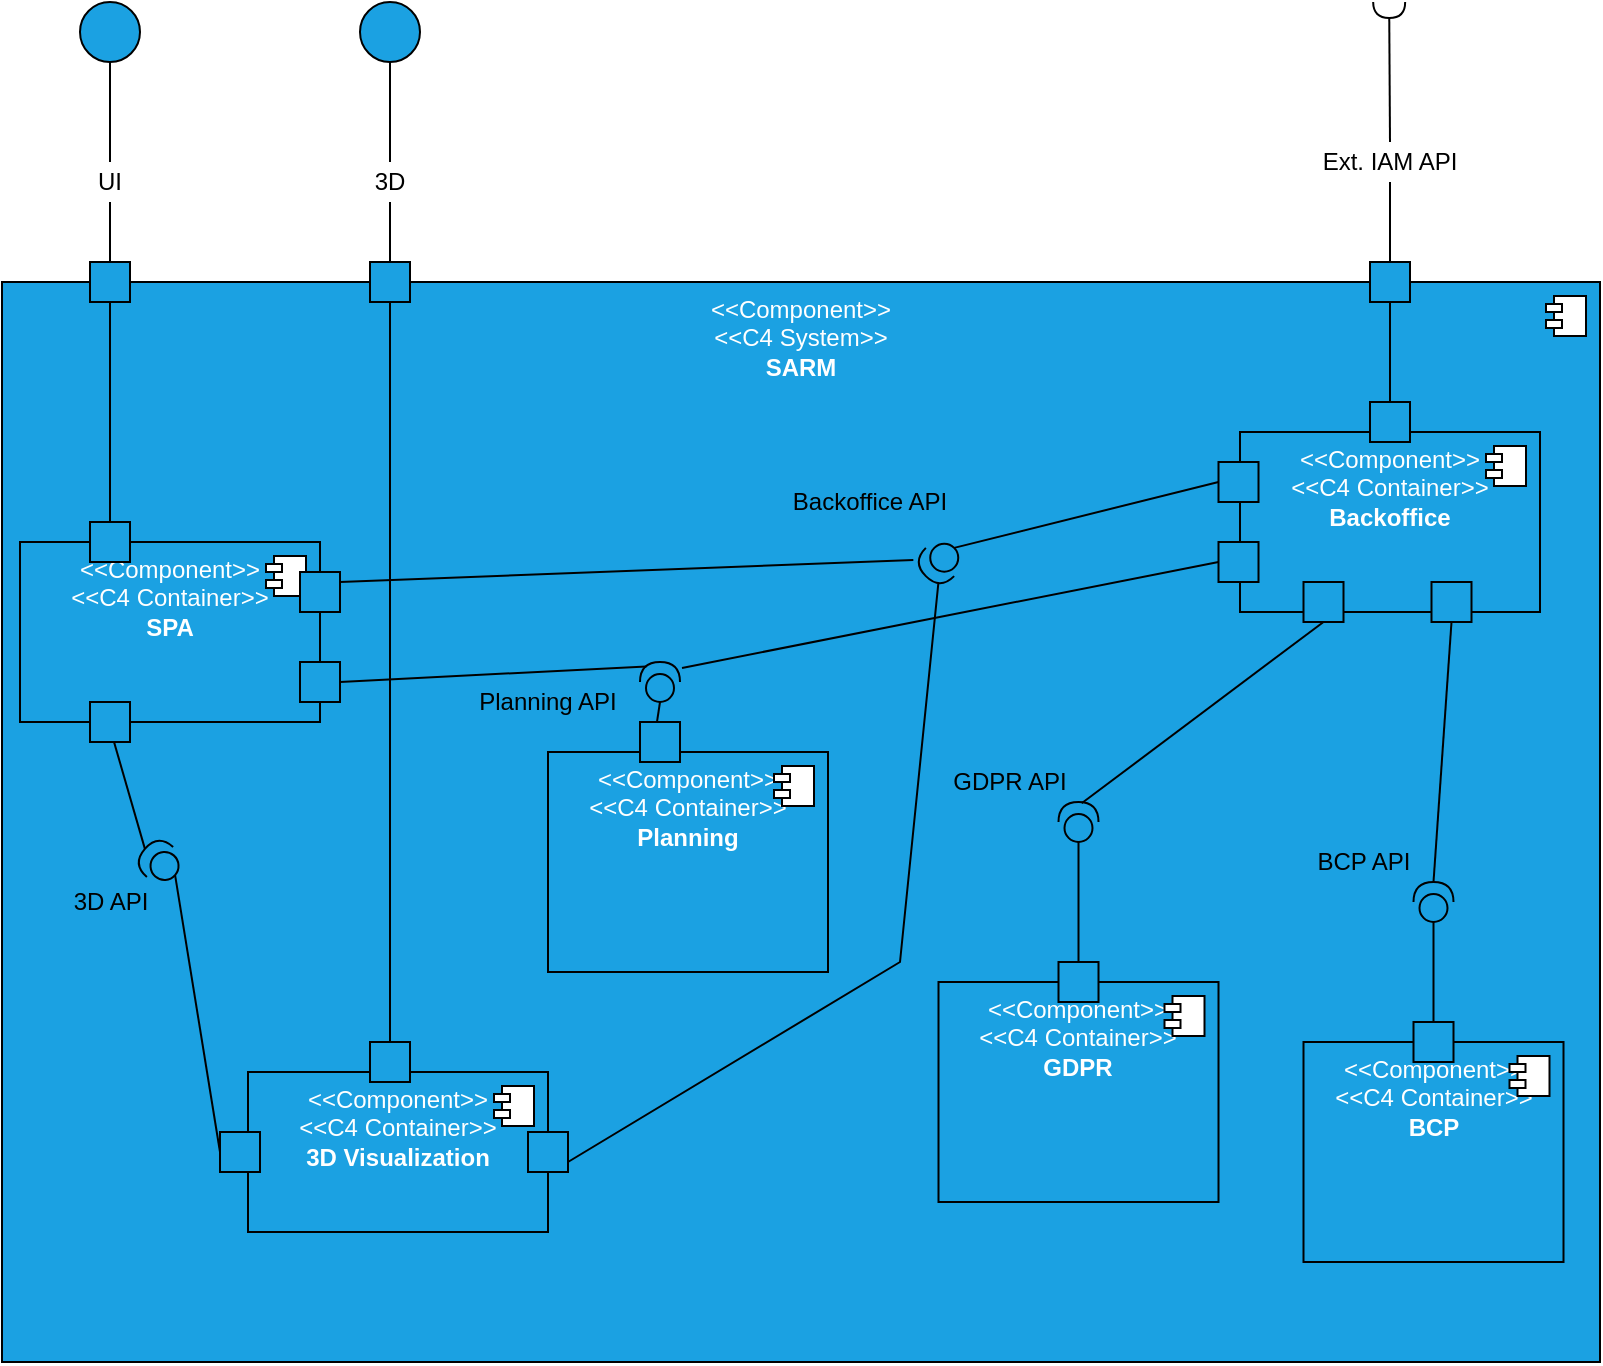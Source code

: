 <mxfile version="24.7.17">
  <diagram name="Página-1" id="9UEDMvHu6GNNLu21W2ke">
    <mxGraphModel dx="1020" dy="1665" grid="1" gridSize="10" guides="1" tooltips="1" connect="1" arrows="1" fold="1" page="1" pageScale="1" pageWidth="827" pageHeight="1169" math="0" shadow="0">
      <root>
        <mxCell id="0" />
        <mxCell id="1" parent="0" />
        <mxCell id="9QeZXsU7CtdaOQ2hk94F-1" value="&amp;lt;&amp;lt;Component&amp;gt;&amp;gt;&lt;div&gt;&amp;lt;&amp;lt;C4 System&lt;span style=&quot;background-color: initial;&quot;&gt;&amp;gt;&amp;gt;&lt;/span&gt;&lt;/div&gt;&lt;div&gt;&lt;span style=&quot;background-color: initial;&quot;&gt;&lt;b&gt;SARM&lt;/b&gt;&lt;/span&gt;&lt;/div&gt;" style="html=1;dropTarget=0;whiteSpace=wrap;horizontal=1;verticalAlign=top;fillColor=#1ba1e2;fontColor=#ffffff;strokeColor=default;" parent="1" vertex="1">
          <mxGeometry x="131" y="30" width="799" height="540" as="geometry" />
        </mxCell>
        <mxCell id="9QeZXsU7CtdaOQ2hk94F-2" value="" style="shape=module;jettyWidth=8;jettyHeight=4;" parent="9QeZXsU7CtdaOQ2hk94F-1" vertex="1">
          <mxGeometry x="1" width="20" height="20" relative="1" as="geometry">
            <mxPoint x="-27" y="7" as="offset" />
          </mxGeometry>
        </mxCell>
        <mxCell id="9QeZXsU7CtdaOQ2hk94F-4" value="" style="whiteSpace=wrap;html=1;aspect=fixed;fillColor=#1ba1e2;fontColor=#ffffff;strokeColor=default;" parent="1" vertex="1">
          <mxGeometry x="175" y="20" width="20" height="20" as="geometry" />
        </mxCell>
        <mxCell id="9QeZXsU7CtdaOQ2hk94F-7" value="" style="endArrow=none;html=1;rounded=0;exitX=0.5;exitY=0;exitDx=0;exitDy=0;entryX=0.5;entryY=1;entryDx=0;entryDy=0;" parent="1" source="9QeZXsU7CtdaOQ2hk94F-10" target="9QeZXsU7CtdaOQ2hk94F-8" edge="1">
          <mxGeometry width="50" height="50" relative="1" as="geometry">
            <mxPoint x="180" y="30" as="sourcePoint" />
            <mxPoint x="170" y="-150" as="targetPoint" />
          </mxGeometry>
        </mxCell>
        <mxCell id="9QeZXsU7CtdaOQ2hk94F-8" value="" style="ellipse;whiteSpace=wrap;html=1;aspect=fixed;fillColor=#1ba1e2;fontColor=#ffffff;strokeColor=default;" parent="1" vertex="1">
          <mxGeometry x="170" y="-110" width="30" height="30" as="geometry" />
        </mxCell>
        <mxCell id="9QeZXsU7CtdaOQ2hk94F-70" value="" style="endArrow=none;html=1;rounded=0;entryX=0.5;entryY=1;entryDx=0;entryDy=0;exitX=0.5;exitY=0;exitDx=0;exitDy=0;" parent="1" source="9QeZXsU7CtdaOQ2hk94F-4" target="9QeZXsU7CtdaOQ2hk94F-10" edge="1">
          <mxGeometry width="50" height="50" relative="1" as="geometry">
            <mxPoint x="170" y="20" as="sourcePoint" />
            <mxPoint x="170" y="-40" as="targetPoint" />
          </mxGeometry>
        </mxCell>
        <mxCell id="9QeZXsU7CtdaOQ2hk94F-10" value="UI" style="text;html=1;align=center;verticalAlign=middle;whiteSpace=wrap;rounded=0;" parent="1" vertex="1">
          <mxGeometry x="175" y="-30" width="20" height="20" as="geometry" />
        </mxCell>
        <mxCell id="9QeZXsU7CtdaOQ2hk94F-74" value="" style="whiteSpace=wrap;html=1;aspect=fixed;fillColor=#1ba1e2;fontColor=#ffffff;strokeColor=default;" parent="1" vertex="1">
          <mxGeometry x="315" y="20" width="20" height="20" as="geometry" />
        </mxCell>
        <mxCell id="9QeZXsU7CtdaOQ2hk94F-75" value="" style="endArrow=none;html=1;rounded=0;exitX=0.5;exitY=0;exitDx=0;exitDy=0;entryX=0.5;entryY=1;entryDx=0;entryDy=0;" parent="1" source="9QeZXsU7CtdaOQ2hk94F-78" target="9QeZXsU7CtdaOQ2hk94F-76" edge="1">
          <mxGeometry width="50" height="50" relative="1" as="geometry">
            <mxPoint x="320" y="30" as="sourcePoint" />
            <mxPoint x="310" y="-150" as="targetPoint" />
          </mxGeometry>
        </mxCell>
        <mxCell id="9QeZXsU7CtdaOQ2hk94F-76" value="" style="ellipse;whiteSpace=wrap;html=1;aspect=fixed;fillColor=#1ba1e2;fontColor=#ffffff;strokeColor=default;" parent="1" vertex="1">
          <mxGeometry x="310" y="-110" width="30" height="30" as="geometry" />
        </mxCell>
        <mxCell id="9QeZXsU7CtdaOQ2hk94F-77" value="" style="endArrow=none;html=1;rounded=0;entryX=0.5;entryY=1;entryDx=0;entryDy=0;exitX=0.5;exitY=0;exitDx=0;exitDy=0;" parent="1" source="9QeZXsU7CtdaOQ2hk94F-74" target="9QeZXsU7CtdaOQ2hk94F-78" edge="1">
          <mxGeometry width="50" height="50" relative="1" as="geometry">
            <mxPoint x="310" y="20" as="sourcePoint" />
            <mxPoint x="310" y="-40" as="targetPoint" />
          </mxGeometry>
        </mxCell>
        <mxCell id="9QeZXsU7CtdaOQ2hk94F-78" value="3D" style="text;html=1;align=center;verticalAlign=middle;whiteSpace=wrap;rounded=0;" parent="1" vertex="1">
          <mxGeometry x="315" y="-30" width="20" height="20" as="geometry" />
        </mxCell>
        <mxCell id="9QeZXsU7CtdaOQ2hk94F-146" value="" style="whiteSpace=wrap;html=1;aspect=fixed;fillColor=#1ba1e2;fontColor=#ffffff;strokeColor=default;" parent="1" vertex="1">
          <mxGeometry x="815" y="20" width="20" height="20" as="geometry" />
        </mxCell>
        <mxCell id="9QeZXsU7CtdaOQ2hk94F-149" value="" style="endArrow=none;html=1;rounded=0;entryX=0.5;entryY=1;entryDx=0;entryDy=0;exitX=0.5;exitY=0;exitDx=0;exitDy=0;" parent="1" source="9QeZXsU7CtdaOQ2hk94F-146" edge="1" target="9QeZXsU7CtdaOQ2hk94F-150">
          <mxGeometry width="50" height="50" relative="1" as="geometry">
            <mxPoint x="806.75" y="10" as="sourcePoint" />
            <mxPoint x="825" y="-20" as="targetPoint" />
          </mxGeometry>
        </mxCell>
        <mxCell id="9QeZXsU7CtdaOQ2hk94F-152" value="" style="rounded=0;orthogonalLoop=1;jettySize=auto;html=1;endArrow=halfCircle;endFill=0;endSize=6;strokeWidth=1;sketch=0;fontSize=12;curved=1;exitX=0.5;exitY=0;exitDx=0;exitDy=0;" parent="1" edge="1" source="9QeZXsU7CtdaOQ2hk94F-150">
          <mxGeometry relative="1" as="geometry">
            <mxPoint x="824.58" y="-40" as="sourcePoint" />
            <mxPoint x="824.58" y="-110" as="targetPoint" />
          </mxGeometry>
        </mxCell>
        <mxCell id="9QeZXsU7CtdaOQ2hk94F-156" value="&amp;lt;&amp;lt;Component&amp;gt;&amp;gt;&lt;div&gt;&amp;lt;&amp;lt;C4 Container&lt;span style=&quot;background-color: initial;&quot;&gt;&amp;gt;&amp;gt;&lt;/span&gt;&lt;/div&gt;&lt;div&gt;&lt;b&gt;SPA&lt;/b&gt;&lt;/div&gt;" style="html=1;dropTarget=0;whiteSpace=wrap;horizontal=1;verticalAlign=top;fillColor=#1ba1e2;fontColor=#ffffff;strokeColor=default;" parent="1" vertex="1">
          <mxGeometry x="140" y="160" width="150" height="90" as="geometry" />
        </mxCell>
        <mxCell id="9QeZXsU7CtdaOQ2hk94F-157" value="" style="shape=module;jettyWidth=8;jettyHeight=4;" parent="9QeZXsU7CtdaOQ2hk94F-156" vertex="1">
          <mxGeometry x="1" width="20" height="20" relative="1" as="geometry">
            <mxPoint x="-27" y="7" as="offset" />
          </mxGeometry>
        </mxCell>
        <mxCell id="9QeZXsU7CtdaOQ2hk94F-158" value="" style="endArrow=none;html=1;rounded=0;exitX=0.5;exitY=1;exitDx=0;exitDy=0;entryX=0.317;entryY=-0.038;entryDx=0;entryDy=0;entryPerimeter=0;" parent="1" source="9QeZXsU7CtdaOQ2hk94F-159" target="9QeZXsU7CtdaOQ2hk94F-156" edge="1">
          <mxGeometry width="50" height="50" relative="1" as="geometry">
            <mxPoint x="195" y="-20" as="sourcePoint" />
            <mxPoint x="195" y="-70" as="targetPoint" />
          </mxGeometry>
        </mxCell>
        <mxCell id="9QeZXsU7CtdaOQ2hk94F-160" value="" style="endArrow=none;html=1;rounded=0;exitX=0.5;exitY=1;exitDx=0;exitDy=0;" parent="1" source="9QeZXsU7CtdaOQ2hk94F-4" edge="1">
          <mxGeometry width="50" height="50" relative="1" as="geometry">
            <mxPoint x="185" y="40" as="sourcePoint" />
            <mxPoint x="185" y="150" as="targetPoint" />
          </mxGeometry>
        </mxCell>
        <mxCell id="9QeZXsU7CtdaOQ2hk94F-159" value="" style="whiteSpace=wrap;html=1;aspect=fixed;fillColor=#1ba1e2;fontColor=#ffffff;strokeColor=default;" parent="1" vertex="1">
          <mxGeometry x="175" y="150" width="20" height="20" as="geometry" />
        </mxCell>
        <mxCell id="9QeZXsU7CtdaOQ2hk94F-161" value="&amp;lt;&amp;lt;Component&amp;gt;&amp;gt;&lt;div&gt;&amp;lt;&amp;lt;C4 Container&lt;span style=&quot;background-color: initial;&quot;&gt;&amp;gt;&amp;gt;&lt;/span&gt;&lt;/div&gt;&lt;div&gt;&lt;b&gt;3D Visualization&lt;/b&gt;&lt;br&gt;&lt;/div&gt;" style="html=1;dropTarget=0;whiteSpace=wrap;horizontal=1;verticalAlign=top;fillColor=#1ba1e2;fontColor=#ffffff;strokeColor=default;" parent="1" vertex="1">
          <mxGeometry x="254" y="425" width="150" height="80" as="geometry" />
        </mxCell>
        <mxCell id="9QeZXsU7CtdaOQ2hk94F-162" value="" style="shape=module;jettyWidth=8;jettyHeight=4;" parent="9QeZXsU7CtdaOQ2hk94F-161" vertex="1">
          <mxGeometry x="1" width="20" height="20" relative="1" as="geometry">
            <mxPoint x="-27" y="7" as="offset" />
          </mxGeometry>
        </mxCell>
        <mxCell id="9QeZXsU7CtdaOQ2hk94F-163" value="" style="endArrow=none;html=1;rounded=0;exitX=0.5;exitY=1;exitDx=0;exitDy=0;entryX=0.5;entryY=0;entryDx=0;entryDy=0;" parent="1" source="9QeZXsU7CtdaOQ2hk94F-74" target="9QeZXsU7CtdaOQ2hk94F-164" edge="1">
          <mxGeometry width="50" height="50" relative="1" as="geometry">
            <mxPoint x="195" y="50" as="sourcePoint" />
            <mxPoint x="195" y="160" as="targetPoint" />
          </mxGeometry>
        </mxCell>
        <mxCell id="9QeZXsU7CtdaOQ2hk94F-164" value="" style="whiteSpace=wrap;html=1;aspect=fixed;fillColor=#1ba1e2;fontColor=#ffffff;strokeColor=default;" parent="1" vertex="1">
          <mxGeometry x="315" y="410" width="20" height="20" as="geometry" />
        </mxCell>
        <mxCell id="9QeZXsU7CtdaOQ2hk94F-165" value="" style="shape=providedRequiredInterface;html=1;verticalLabelPosition=bottom;sketch=0;fillColor=#1ba1e2;fontColor=#ffffff;strokeColor=default;rotation=-139;" parent="1" vertex="1">
          <mxGeometry x="200" y="310" width="20" height="20" as="geometry" />
        </mxCell>
        <mxCell id="9QeZXsU7CtdaOQ2hk94F-166" value="3D API" style="text;html=1;align=center;verticalAlign=middle;whiteSpace=wrap;rounded=0;" parent="1" vertex="1">
          <mxGeometry x="162.5" y="330" width="45" height="20" as="geometry" />
        </mxCell>
        <mxCell id="9QeZXsU7CtdaOQ2hk94F-167" value="" style="endArrow=none;html=1;rounded=0;exitX=0.289;exitY=0.97;exitDx=0;exitDy=0;entryX=1;entryY=0.5;entryDx=0;entryDy=0;exitPerimeter=0;entryPerimeter=0;" parent="1" source="9QeZXsU7CtdaOQ2hk94F-156" target="9QeZXsU7CtdaOQ2hk94F-165" edge="1">
          <mxGeometry width="50" height="50" relative="1" as="geometry">
            <mxPoint x="335" y="50" as="sourcePoint" />
            <mxPoint x="335" y="350" as="targetPoint" />
          </mxGeometry>
        </mxCell>
        <mxCell id="9QeZXsU7CtdaOQ2hk94F-168" value="" style="endArrow=none;html=1;rounded=0;entryX=0;entryY=0.5;entryDx=0;entryDy=0;entryPerimeter=0;exitX=0;exitY=0.5;exitDx=0;exitDy=0;" parent="1" source="9QeZXsU7CtdaOQ2hk94F-170" target="9QeZXsU7CtdaOQ2hk94F-165" edge="1">
          <mxGeometry width="50" height="50" relative="1" as="geometry">
            <mxPoint x="193" y="257" as="sourcePoint" />
            <mxPoint x="196" y="300" as="targetPoint" />
          </mxGeometry>
        </mxCell>
        <mxCell id="9QeZXsU7CtdaOQ2hk94F-169" value="" style="whiteSpace=wrap;html=1;aspect=fixed;fillColor=#1ba1e2;fontColor=#ffffff;strokeColor=default;" parent="1" vertex="1">
          <mxGeometry x="175" y="240" width="20" height="20" as="geometry" />
        </mxCell>
        <mxCell id="9QeZXsU7CtdaOQ2hk94F-170" value="" style="whiteSpace=wrap;html=1;aspect=fixed;fillColor=#1ba1e2;fontColor=#ffffff;strokeColor=default;" parent="1" vertex="1">
          <mxGeometry x="240" y="455" width="20" height="20" as="geometry" />
        </mxCell>
        <mxCell id="9QeZXsU7CtdaOQ2hk94F-174" value="&amp;lt;&amp;lt;Component&amp;gt;&amp;gt;&lt;div&gt;&amp;lt;&amp;lt;C4 Container&lt;span style=&quot;background-color: initial;&quot;&gt;&amp;gt;&amp;gt;&lt;/span&gt;&lt;/div&gt;&lt;div&gt;&lt;b&gt;Backoffice&lt;/b&gt;&lt;/div&gt;" style="html=1;dropTarget=0;whiteSpace=wrap;horizontal=1;verticalAlign=top;fillColor=#1ba1e2;fontColor=#ffffff;strokeColor=default;" parent="1" vertex="1">
          <mxGeometry x="750" y="105" width="150" height="90" as="geometry" />
        </mxCell>
        <mxCell id="9QeZXsU7CtdaOQ2hk94F-175" value="" style="shape=module;jettyWidth=8;jettyHeight=4;" parent="9QeZXsU7CtdaOQ2hk94F-174" vertex="1">
          <mxGeometry x="1" width="20" height="20" relative="1" as="geometry">
            <mxPoint x="-27" y="7" as="offset" />
          </mxGeometry>
        </mxCell>
        <mxCell id="9QeZXsU7CtdaOQ2hk94F-176" value="" style="endArrow=none;html=1;rounded=0;exitX=1;exitY=0.75;exitDx=0;exitDy=0;entryX=0.907;entryY=0.152;entryDx=0;entryDy=0;entryPerimeter=0;" parent="1" source="9QeZXsU7CtdaOQ2hk94F-177" target="9QeZXsU7CtdaOQ2hk94F-178" edge="1">
          <mxGeometry width="50" height="50" relative="1" as="geometry">
            <mxPoint x="193" y="257" as="sourcePoint" />
            <mxPoint x="430" y="260" as="targetPoint" />
            <Array as="points">
              <mxPoint x="580" y="370" />
            </Array>
          </mxGeometry>
        </mxCell>
        <mxCell id="9QeZXsU7CtdaOQ2hk94F-177" value="" style="whiteSpace=wrap;html=1;aspect=fixed;fillColor=#1ba1e2;fontColor=#ffffff;strokeColor=default;" parent="1" vertex="1">
          <mxGeometry x="394" y="455" width="20" height="20" as="geometry" />
        </mxCell>
        <mxCell id="9QeZXsU7CtdaOQ2hk94F-178" value="" style="shape=providedRequiredInterface;html=1;verticalLabelPosition=bottom;sketch=0;fillColor=#1ba1e2;fontColor=#ffffff;strokeColor=default;rotation=135;" parent="1" vertex="1">
          <mxGeometry x="590" y="160" width="20" height="20" as="geometry" />
        </mxCell>
        <mxCell id="9QeZXsU7CtdaOQ2hk94F-181" value="Backoffice API" style="text;html=1;align=center;verticalAlign=middle;whiteSpace=wrap;rounded=0;" parent="1" vertex="1">
          <mxGeometry x="520" y="130" width="90" height="20" as="geometry" />
        </mxCell>
        <mxCell id="9QeZXsU7CtdaOQ2hk94F-183" value="" style="whiteSpace=wrap;html=1;aspect=fixed;fillColor=#1ba1e2;fontColor=#ffffff;strokeColor=default;" parent="1" vertex="1">
          <mxGeometry x="815" y="90" width="20" height="20" as="geometry" />
        </mxCell>
        <mxCell id="9QeZXsU7CtdaOQ2hk94F-186" value="" style="endArrow=none;html=1;rounded=0;entryX=0.5;entryY=1;entryDx=0;entryDy=0;exitX=0.5;exitY=0;exitDx=0;exitDy=0;" parent="1" source="9QeZXsU7CtdaOQ2hk94F-183" target="9QeZXsU7CtdaOQ2hk94F-146" edge="1">
          <mxGeometry width="50" height="50" relative="1" as="geometry">
            <mxPoint x="867.25" y="20" as="sourcePoint" />
            <mxPoint x="867.25" y="-10" as="targetPoint" />
          </mxGeometry>
        </mxCell>
        <mxCell id="9QeZXsU7CtdaOQ2hk94F-189" value="" style="endArrow=none;html=1;rounded=0;exitX=0;exitY=0.5;exitDx=0;exitDy=0;entryX=0;entryY=0.5;entryDx=0;entryDy=0;entryPerimeter=0;" parent="1" source="9QeZXsU7CtdaOQ2hk94F-190" target="9QeZXsU7CtdaOQ2hk94F-178" edge="1">
          <mxGeometry width="50" height="50" relative="1" as="geometry">
            <mxPoint x="434" y="405" as="sourcePoint" />
            <mxPoint x="443" y="272" as="targetPoint" />
          </mxGeometry>
        </mxCell>
        <mxCell id="9QeZXsU7CtdaOQ2hk94F-190" value="" style="whiteSpace=wrap;html=1;aspect=fixed;fillColor=#1ba1e2;fontColor=#ffffff;strokeColor=default;" parent="1" vertex="1">
          <mxGeometry x="739.25" y="120" width="20" height="20" as="geometry" />
        </mxCell>
        <mxCell id="9QeZXsU7CtdaOQ2hk94F-192" value="" style="endArrow=none;html=1;rounded=0;entryX=0.936;entryY=1.007;entryDx=0;entryDy=0;exitX=1;exitY=0.25;exitDx=0;exitDy=0;entryPerimeter=0;" parent="1" source="9QeZXsU7CtdaOQ2hk94F-193" target="9QeZXsU7CtdaOQ2hk94F-178" edge="1">
          <mxGeometry width="50" height="50" relative="1" as="geometry">
            <mxPoint x="335" y="50" as="sourcePoint" />
            <mxPoint x="335" y="350" as="targetPoint" />
          </mxGeometry>
        </mxCell>
        <mxCell id="9QeZXsU7CtdaOQ2hk94F-193" value="" style="whiteSpace=wrap;html=1;aspect=fixed;fillColor=#1ba1e2;fontColor=#ffffff;strokeColor=default;" parent="1" vertex="1">
          <mxGeometry x="280" y="175" width="20" height="20" as="geometry" />
        </mxCell>
        <mxCell id="9QeZXsU7CtdaOQ2hk94F-194" value="&amp;lt;&amp;lt;Component&amp;gt;&amp;gt;&lt;div&gt;&amp;lt;&amp;lt;C4 Container&lt;span style=&quot;background-color: initial;&quot;&gt;&amp;gt;&amp;gt;&lt;/span&gt;&lt;/div&gt;&lt;div&gt;&lt;b&gt;GDPR&lt;/b&gt;&lt;/div&gt;" style="html=1;dropTarget=0;whiteSpace=wrap;horizontal=1;verticalAlign=top;fillColor=#1ba1e2;fontColor=#ffffff;strokeColor=default;" parent="1" vertex="1">
          <mxGeometry x="599.25" y="380" width="140" height="110" as="geometry" />
        </mxCell>
        <mxCell id="9QeZXsU7CtdaOQ2hk94F-195" value="" style="shape=module;jettyWidth=8;jettyHeight=4;" parent="9QeZXsU7CtdaOQ2hk94F-194" vertex="1">
          <mxGeometry x="1" width="20" height="20" relative="1" as="geometry">
            <mxPoint x="-27" y="7" as="offset" />
          </mxGeometry>
        </mxCell>
        <mxCell id="9QeZXsU7CtdaOQ2hk94F-196" value="&amp;lt;&amp;lt;Component&amp;gt;&amp;gt;&lt;div&gt;&amp;lt;&amp;lt;C4 Container&lt;span style=&quot;background-color: initial;&quot;&gt;&amp;gt;&amp;gt;&lt;/span&gt;&lt;/div&gt;&lt;div&gt;&lt;b&gt;BCP&lt;/b&gt;&lt;/div&gt;" style="html=1;dropTarget=0;whiteSpace=wrap;horizontal=1;verticalAlign=top;fillColor=#1ba1e2;fontColor=#ffffff;strokeColor=default;" parent="1" vertex="1">
          <mxGeometry x="781.75" y="410" width="130" height="110" as="geometry" />
        </mxCell>
        <mxCell id="9QeZXsU7CtdaOQ2hk94F-197" value="" style="shape=module;jettyWidth=8;jettyHeight=4;" parent="9QeZXsU7CtdaOQ2hk94F-196" vertex="1">
          <mxGeometry x="1" width="20" height="20" relative="1" as="geometry">
            <mxPoint x="-27" y="7" as="offset" />
          </mxGeometry>
        </mxCell>
        <mxCell id="9QeZXsU7CtdaOQ2hk94F-200" value="&amp;lt;&amp;lt;Component&amp;gt;&amp;gt;&lt;div&gt;&amp;lt;&amp;lt;C4 Container&lt;span style=&quot;background-color: initial;&quot;&gt;&amp;gt;&amp;gt;&lt;/span&gt;&lt;/div&gt;&lt;div&gt;&lt;b&gt;Planning&lt;/b&gt;&lt;/div&gt;" style="html=1;dropTarget=0;whiteSpace=wrap;horizontal=1;verticalAlign=top;fillColor=#1ba1e2;fontColor=#ffffff;strokeColor=default;" parent="1" vertex="1">
          <mxGeometry x="404" y="265" width="140" height="110" as="geometry" />
        </mxCell>
        <mxCell id="9QeZXsU7CtdaOQ2hk94F-201" value="" style="shape=module;jettyWidth=8;jettyHeight=4;" parent="9QeZXsU7CtdaOQ2hk94F-200" vertex="1">
          <mxGeometry x="1" width="20" height="20" relative="1" as="geometry">
            <mxPoint x="-27" y="7" as="offset" />
          </mxGeometry>
        </mxCell>
        <mxCell id="9QeZXsU7CtdaOQ2hk94F-203" value="" style="endArrow=none;html=1;rounded=0;entryX=0.89;entryY=0.16;entryDx=0;entryDy=0;exitX=1;exitY=0.5;exitDx=0;exitDy=0;entryPerimeter=0;" parent="1" source="9QeZXsU7CtdaOQ2hk94F-204" target="9QeZXsU7CtdaOQ2hk94F-205" edge="1">
          <mxGeometry width="50" height="50" relative="1" as="geometry">
            <mxPoint x="310" y="210" as="sourcePoint" />
            <mxPoint x="597" y="214" as="targetPoint" />
          </mxGeometry>
        </mxCell>
        <mxCell id="9QeZXsU7CtdaOQ2hk94F-204" value="" style="whiteSpace=wrap;html=1;aspect=fixed;fillColor=#1ba1e2;fontColor=#ffffff;strokeColor=default;" parent="1" vertex="1">
          <mxGeometry x="280" y="220" width="20" height="20" as="geometry" />
        </mxCell>
        <mxCell id="9QeZXsU7CtdaOQ2hk94F-205" value="" style="shape=providedRequiredInterface;html=1;verticalLabelPosition=bottom;sketch=0;fillColor=#1ba1e2;fontColor=#ffffff;strokeColor=default;rotation=-90;" parent="1" vertex="1">
          <mxGeometry x="450" y="220" width="20" height="20" as="geometry" />
        </mxCell>
        <mxCell id="9QeZXsU7CtdaOQ2hk94F-207" value="Planning API" style="text;html=1;align=center;verticalAlign=middle;whiteSpace=wrap;rounded=0;" parent="1" vertex="1">
          <mxGeometry x="359" y="230" width="90" height="20" as="geometry" />
        </mxCell>
        <mxCell id="9QeZXsU7CtdaOQ2hk94F-208" value="" style="endArrow=none;html=1;rounded=0;entryX=0.423;entryY=0.007;entryDx=0;entryDy=0;exitX=0;exitY=0.5;exitDx=0;exitDy=0;entryPerimeter=0;exitPerimeter=0;" parent="1" source="9QeZXsU7CtdaOQ2hk94F-225" target="9QeZXsU7CtdaOQ2hk94F-200" edge="1">
          <mxGeometry width="50" height="50" relative="1" as="geometry">
            <mxPoint x="310" y="240" as="sourcePoint" />
            <mxPoint x="463" y="232" as="targetPoint" />
          </mxGeometry>
        </mxCell>
        <mxCell id="9QeZXsU7CtdaOQ2hk94F-209" value="" style="endArrow=none;html=1;rounded=0;entryX=0;entryY=0.5;entryDx=0;entryDy=0;exitX=0.852;exitY=1.05;exitDx=0;exitDy=0;exitPerimeter=0;" parent="1" source="9QeZXsU7CtdaOQ2hk94F-205" target="9QeZXsU7CtdaOQ2hk94F-210" edge="1">
          <mxGeometry width="50" height="50" relative="1" as="geometry">
            <mxPoint x="310" y="190" as="sourcePoint" />
            <mxPoint x="597" y="179" as="targetPoint" />
          </mxGeometry>
        </mxCell>
        <mxCell id="9QeZXsU7CtdaOQ2hk94F-210" value="" style="whiteSpace=wrap;html=1;aspect=fixed;fillColor=#1ba1e2;fontColor=#ffffff;strokeColor=default;" parent="1" vertex="1">
          <mxGeometry x="739.25" y="160" width="20" height="20" as="geometry" />
        </mxCell>
        <mxCell id="9QeZXsU7CtdaOQ2hk94F-211" value="" style="shape=providedRequiredInterface;html=1;verticalLabelPosition=bottom;sketch=0;fillColor=#1ba1e2;fontColor=#ffffff;strokeColor=default;rotation=-90;" parent="1" vertex="1">
          <mxGeometry x="659.25" y="290" width="20" height="20" as="geometry" />
        </mxCell>
        <mxCell id="9QeZXsU7CtdaOQ2hk94F-212" value="" style="shape=providedRequiredInterface;html=1;verticalLabelPosition=bottom;sketch=0;fillColor=#1ba1e2;fontColor=#ffffff;strokeColor=default;rotation=-90;" parent="1" vertex="1">
          <mxGeometry x="836.75" y="330" width="20" height="20" as="geometry" />
        </mxCell>
        <mxCell id="9QeZXsU7CtdaOQ2hk94F-213" value="GDPR API" style="text;html=1;align=center;verticalAlign=middle;whiteSpace=wrap;rounded=0;" parent="1" vertex="1">
          <mxGeometry x="590" y="270" width="90" height="20" as="geometry" />
        </mxCell>
        <mxCell id="9QeZXsU7CtdaOQ2hk94F-215" value="" style="endArrow=none;html=1;rounded=0;entryX=0.5;entryY=1;entryDx=0;entryDy=0;exitX=0.898;exitY=1.033;exitDx=0;exitDy=0;exitPerimeter=0;" parent="1" source="9QeZXsU7CtdaOQ2hk94F-213" target="9QeZXsU7CtdaOQ2hk94F-221" edge="1">
          <mxGeometry width="50" height="50" relative="1" as="geometry">
            <mxPoint x="481" y="233" as="sourcePoint" />
            <mxPoint x="749" y="180" as="targetPoint" />
          </mxGeometry>
        </mxCell>
        <mxCell id="9QeZXsU7CtdaOQ2hk94F-216" value="" style="endArrow=none;html=1;rounded=0;entryX=0;entryY=0.5;entryDx=0;entryDy=0;exitX=0.5;exitY=0;exitDx=0;exitDy=0;entryPerimeter=0;" parent="1" source="9QeZXsU7CtdaOQ2hk94F-227" target="9QeZXsU7CtdaOQ2hk94F-211" edge="1">
          <mxGeometry width="50" height="50" relative="1" as="geometry">
            <mxPoint x="681" y="301" as="sourcePoint" />
            <mxPoint x="759" y="190" as="targetPoint" />
          </mxGeometry>
        </mxCell>
        <mxCell id="9QeZXsU7CtdaOQ2hk94F-217" value="BCP API" style="text;html=1;align=center;verticalAlign=middle;whiteSpace=wrap;rounded=0;" parent="1" vertex="1">
          <mxGeometry x="766.75" y="310" width="90" height="20" as="geometry" />
        </mxCell>
        <mxCell id="9QeZXsU7CtdaOQ2hk94F-221" value="" style="whiteSpace=wrap;html=1;aspect=fixed;fillColor=#1ba1e2;fontColor=#ffffff;strokeColor=default;" parent="1" vertex="1">
          <mxGeometry x="781.75" y="180" width="20" height="20" as="geometry" />
        </mxCell>
        <mxCell id="9QeZXsU7CtdaOQ2hk94F-222" value="" style="whiteSpace=wrap;html=1;aspect=fixed;fillColor=#1ba1e2;fontColor=#ffffff;strokeColor=default;" parent="1" vertex="1">
          <mxGeometry x="845.75" y="180" width="20" height="20" as="geometry" />
        </mxCell>
        <mxCell id="9QeZXsU7CtdaOQ2hk94F-223" value="" style="endArrow=none;html=1;rounded=0;entryX=0.5;entryY=1;entryDx=0;entryDy=0;exitX=1;exitY=0.5;exitDx=0;exitDy=0;exitPerimeter=0;" parent="1" source="9QeZXsU7CtdaOQ2hk94F-212" target="9QeZXsU7CtdaOQ2hk94F-222" edge="1">
          <mxGeometry width="50" height="50" relative="1" as="geometry">
            <mxPoint x="681" y="301" as="sourcePoint" />
            <mxPoint x="802" y="210" as="targetPoint" />
          </mxGeometry>
        </mxCell>
        <mxCell id="9QeZXsU7CtdaOQ2hk94F-224" value="" style="endArrow=none;html=1;rounded=0;entryX=0;entryY=0.5;entryDx=0;entryDy=0;exitX=0.5;exitY=0;exitDx=0;exitDy=0;entryPerimeter=0;" parent="1" source="9QeZXsU7CtdaOQ2hk94F-196" target="9QeZXsU7CtdaOQ2hk94F-212" edge="1">
          <mxGeometry width="50" height="50" relative="1" as="geometry">
            <mxPoint x="857" y="340" as="sourcePoint" />
            <mxPoint x="866" y="210" as="targetPoint" />
          </mxGeometry>
        </mxCell>
        <mxCell id="9QeZXsU7CtdaOQ2hk94F-226" value="" style="endArrow=none;html=1;rounded=0;entryX=0.423;entryY=0.007;entryDx=0;entryDy=0;exitX=0;exitY=0.5;exitDx=0;exitDy=0;entryPerimeter=0;exitPerimeter=0;" parent="1" source="9QeZXsU7CtdaOQ2hk94F-205" target="9QeZXsU7CtdaOQ2hk94F-225" edge="1">
          <mxGeometry width="50" height="50" relative="1" as="geometry">
            <mxPoint x="460" y="240" as="sourcePoint" />
            <mxPoint x="463" y="266" as="targetPoint" />
          </mxGeometry>
        </mxCell>
        <mxCell id="9QeZXsU7CtdaOQ2hk94F-225" value="" style="whiteSpace=wrap;html=1;aspect=fixed;fillColor=#1ba1e2;fontColor=#ffffff;strokeColor=default;" parent="1" vertex="1">
          <mxGeometry x="450" y="250" width="20" height="20" as="geometry" />
        </mxCell>
        <mxCell id="9QeZXsU7CtdaOQ2hk94F-228" value="" style="endArrow=none;html=1;rounded=0;entryX=0;entryY=0.5;entryDx=0;entryDy=0;exitX=0.5;exitY=0;exitDx=0;exitDy=0;entryPerimeter=0;" parent="1" source="9QeZXsU7CtdaOQ2hk94F-194" target="9QeZXsU7CtdaOQ2hk94F-227" edge="1">
          <mxGeometry width="50" height="50" relative="1" as="geometry">
            <mxPoint x="669" y="380" as="sourcePoint" />
            <mxPoint x="669" y="310" as="targetPoint" />
          </mxGeometry>
        </mxCell>
        <mxCell id="9QeZXsU7CtdaOQ2hk94F-227" value="" style="whiteSpace=wrap;html=1;aspect=fixed;fillColor=#1ba1e2;fontColor=#ffffff;strokeColor=default;" parent="1" vertex="1">
          <mxGeometry x="659.25" y="370" width="20" height="20" as="geometry" />
        </mxCell>
        <mxCell id="9QeZXsU7CtdaOQ2hk94F-229" value="" style="whiteSpace=wrap;html=1;aspect=fixed;fillColor=#1ba1e2;fontColor=#ffffff;strokeColor=default;" parent="1" vertex="1">
          <mxGeometry x="836.75" y="400" width="20" height="20" as="geometry" />
        </mxCell>
        <mxCell id="rNSqoPtLdb1kRhVEOKob-1" value="" style="rounded=0;orthogonalLoop=1;jettySize=auto;html=1;endArrow=halfCircle;endFill=0;endSize=6;strokeWidth=1;sketch=0;fontSize=12;curved=1;exitX=0.5;exitY=0;exitDx=0;exitDy=0;" edge="1" parent="1" target="9QeZXsU7CtdaOQ2hk94F-150">
          <mxGeometry relative="1" as="geometry">
            <mxPoint x="824.58" y="-40" as="sourcePoint" />
            <mxPoint x="824.58" y="-110" as="targetPoint" />
          </mxGeometry>
        </mxCell>
        <mxCell id="9QeZXsU7CtdaOQ2hk94F-150" value="Ext. IAM API" style="text;html=1;align=center;verticalAlign=middle;whiteSpace=wrap;rounded=0;" parent="1" vertex="1">
          <mxGeometry x="786.25" y="-40" width="77.5" height="20" as="geometry" />
        </mxCell>
      </root>
    </mxGraphModel>
  </diagram>
</mxfile>
